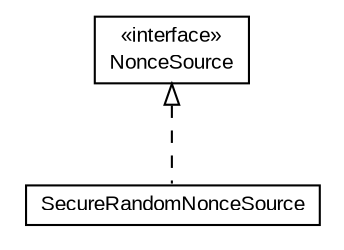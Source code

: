 #!/usr/local/bin/dot
#
# Class diagram 
# Generated by UMLGraph version R5_6-24-gf6e263 (http://www.umlgraph.org/)
#

digraph G {
	edge [fontname="arial",fontsize=10,labelfontname="arial",labelfontsize=10];
	node [fontname="arial",fontsize=10,shape=plaintext];
	nodesep=0.25;
	ranksep=0.5;
	// eu.europa.esig.dss.client.SecureRandomNonceSource
	c65842 [label=<<table title="eu.europa.esig.dss.client.SecureRandomNonceSource" border="0" cellborder="1" cellspacing="0" cellpadding="2" port="p" href="./SecureRandomNonceSource.html">
		<tr><td><table border="0" cellspacing="0" cellpadding="1">
<tr><td align="center" balign="center"> SecureRandomNonceSource </td></tr>
		</table></td></tr>
		</table>>, URL="./SecureRandomNonceSource.html", fontname="arial", fontcolor="black", fontsize=10.0];
	// eu.europa.esig.dss.client.NonceSource
	c65843 [label=<<table title="eu.europa.esig.dss.client.NonceSource" border="0" cellborder="1" cellspacing="0" cellpadding="2" port="p" href="./NonceSource.html">
		<tr><td><table border="0" cellspacing="0" cellpadding="1">
<tr><td align="center" balign="center"> &#171;interface&#187; </td></tr>
<tr><td align="center" balign="center"> NonceSource </td></tr>
		</table></td></tr>
		</table>>, URL="./NonceSource.html", fontname="arial", fontcolor="black", fontsize=10.0];
	//eu.europa.esig.dss.client.SecureRandomNonceSource implements eu.europa.esig.dss.client.NonceSource
	c65843:p -> c65842:p [dir=back,arrowtail=empty,style=dashed];
}


